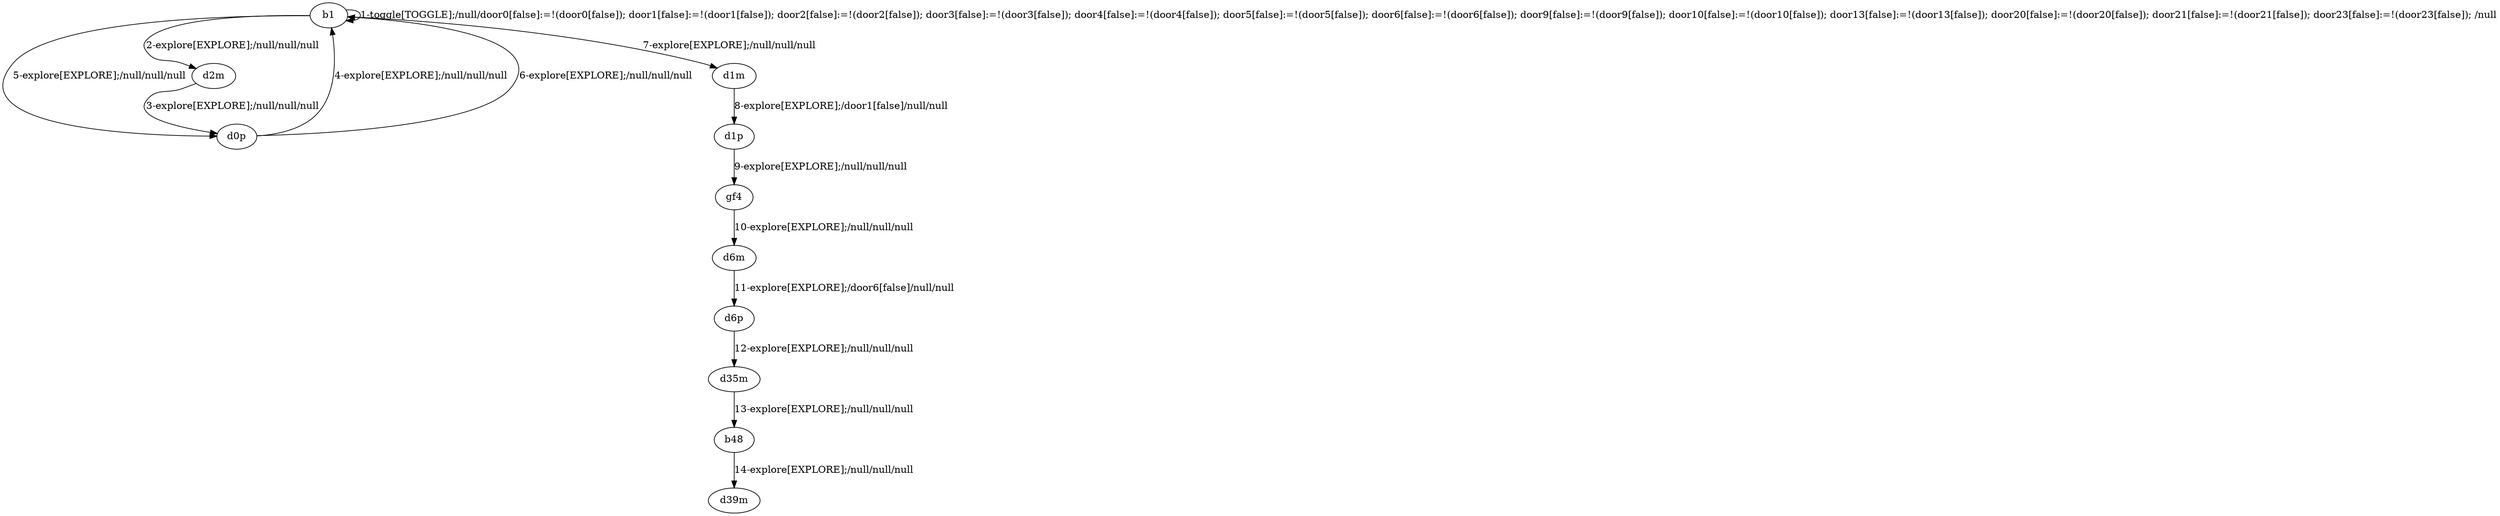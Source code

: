 # Total number of goals covered by this test: 1
# b48 --> d39m

digraph g {
"b1" -> "b1" [label = "1-toggle[TOGGLE];/null/door0[false]:=!(door0[false]); door1[false]:=!(door1[false]); door2[false]:=!(door2[false]); door3[false]:=!(door3[false]); door4[false]:=!(door4[false]); door5[false]:=!(door5[false]); door6[false]:=!(door6[false]); door9[false]:=!(door9[false]); door10[false]:=!(door10[false]); door13[false]:=!(door13[false]); door20[false]:=!(door20[false]); door21[false]:=!(door21[false]); door23[false]:=!(door23[false]); /null"];
"b1" -> "d2m" [label = "2-explore[EXPLORE];/null/null/null"];
"d2m" -> "d0p" [label = "3-explore[EXPLORE];/null/null/null"];
"d0p" -> "b1" [label = "4-explore[EXPLORE];/null/null/null"];
"b1" -> "d0p" [label = "5-explore[EXPLORE];/null/null/null"];
"d0p" -> "b1" [label = "6-explore[EXPLORE];/null/null/null"];
"b1" -> "d1m" [label = "7-explore[EXPLORE];/null/null/null"];
"d1m" -> "d1p" [label = "8-explore[EXPLORE];/door1[false]/null/null"];
"d1p" -> "gf4" [label = "9-explore[EXPLORE];/null/null/null"];
"gf4" -> "d6m" [label = "10-explore[EXPLORE];/null/null/null"];
"d6m" -> "d6p" [label = "11-explore[EXPLORE];/door6[false]/null/null"];
"d6p" -> "d35m" [label = "12-explore[EXPLORE];/null/null/null"];
"d35m" -> "b48" [label = "13-explore[EXPLORE];/null/null/null"];
"b48" -> "d39m" [label = "14-explore[EXPLORE];/null/null/null"];
}